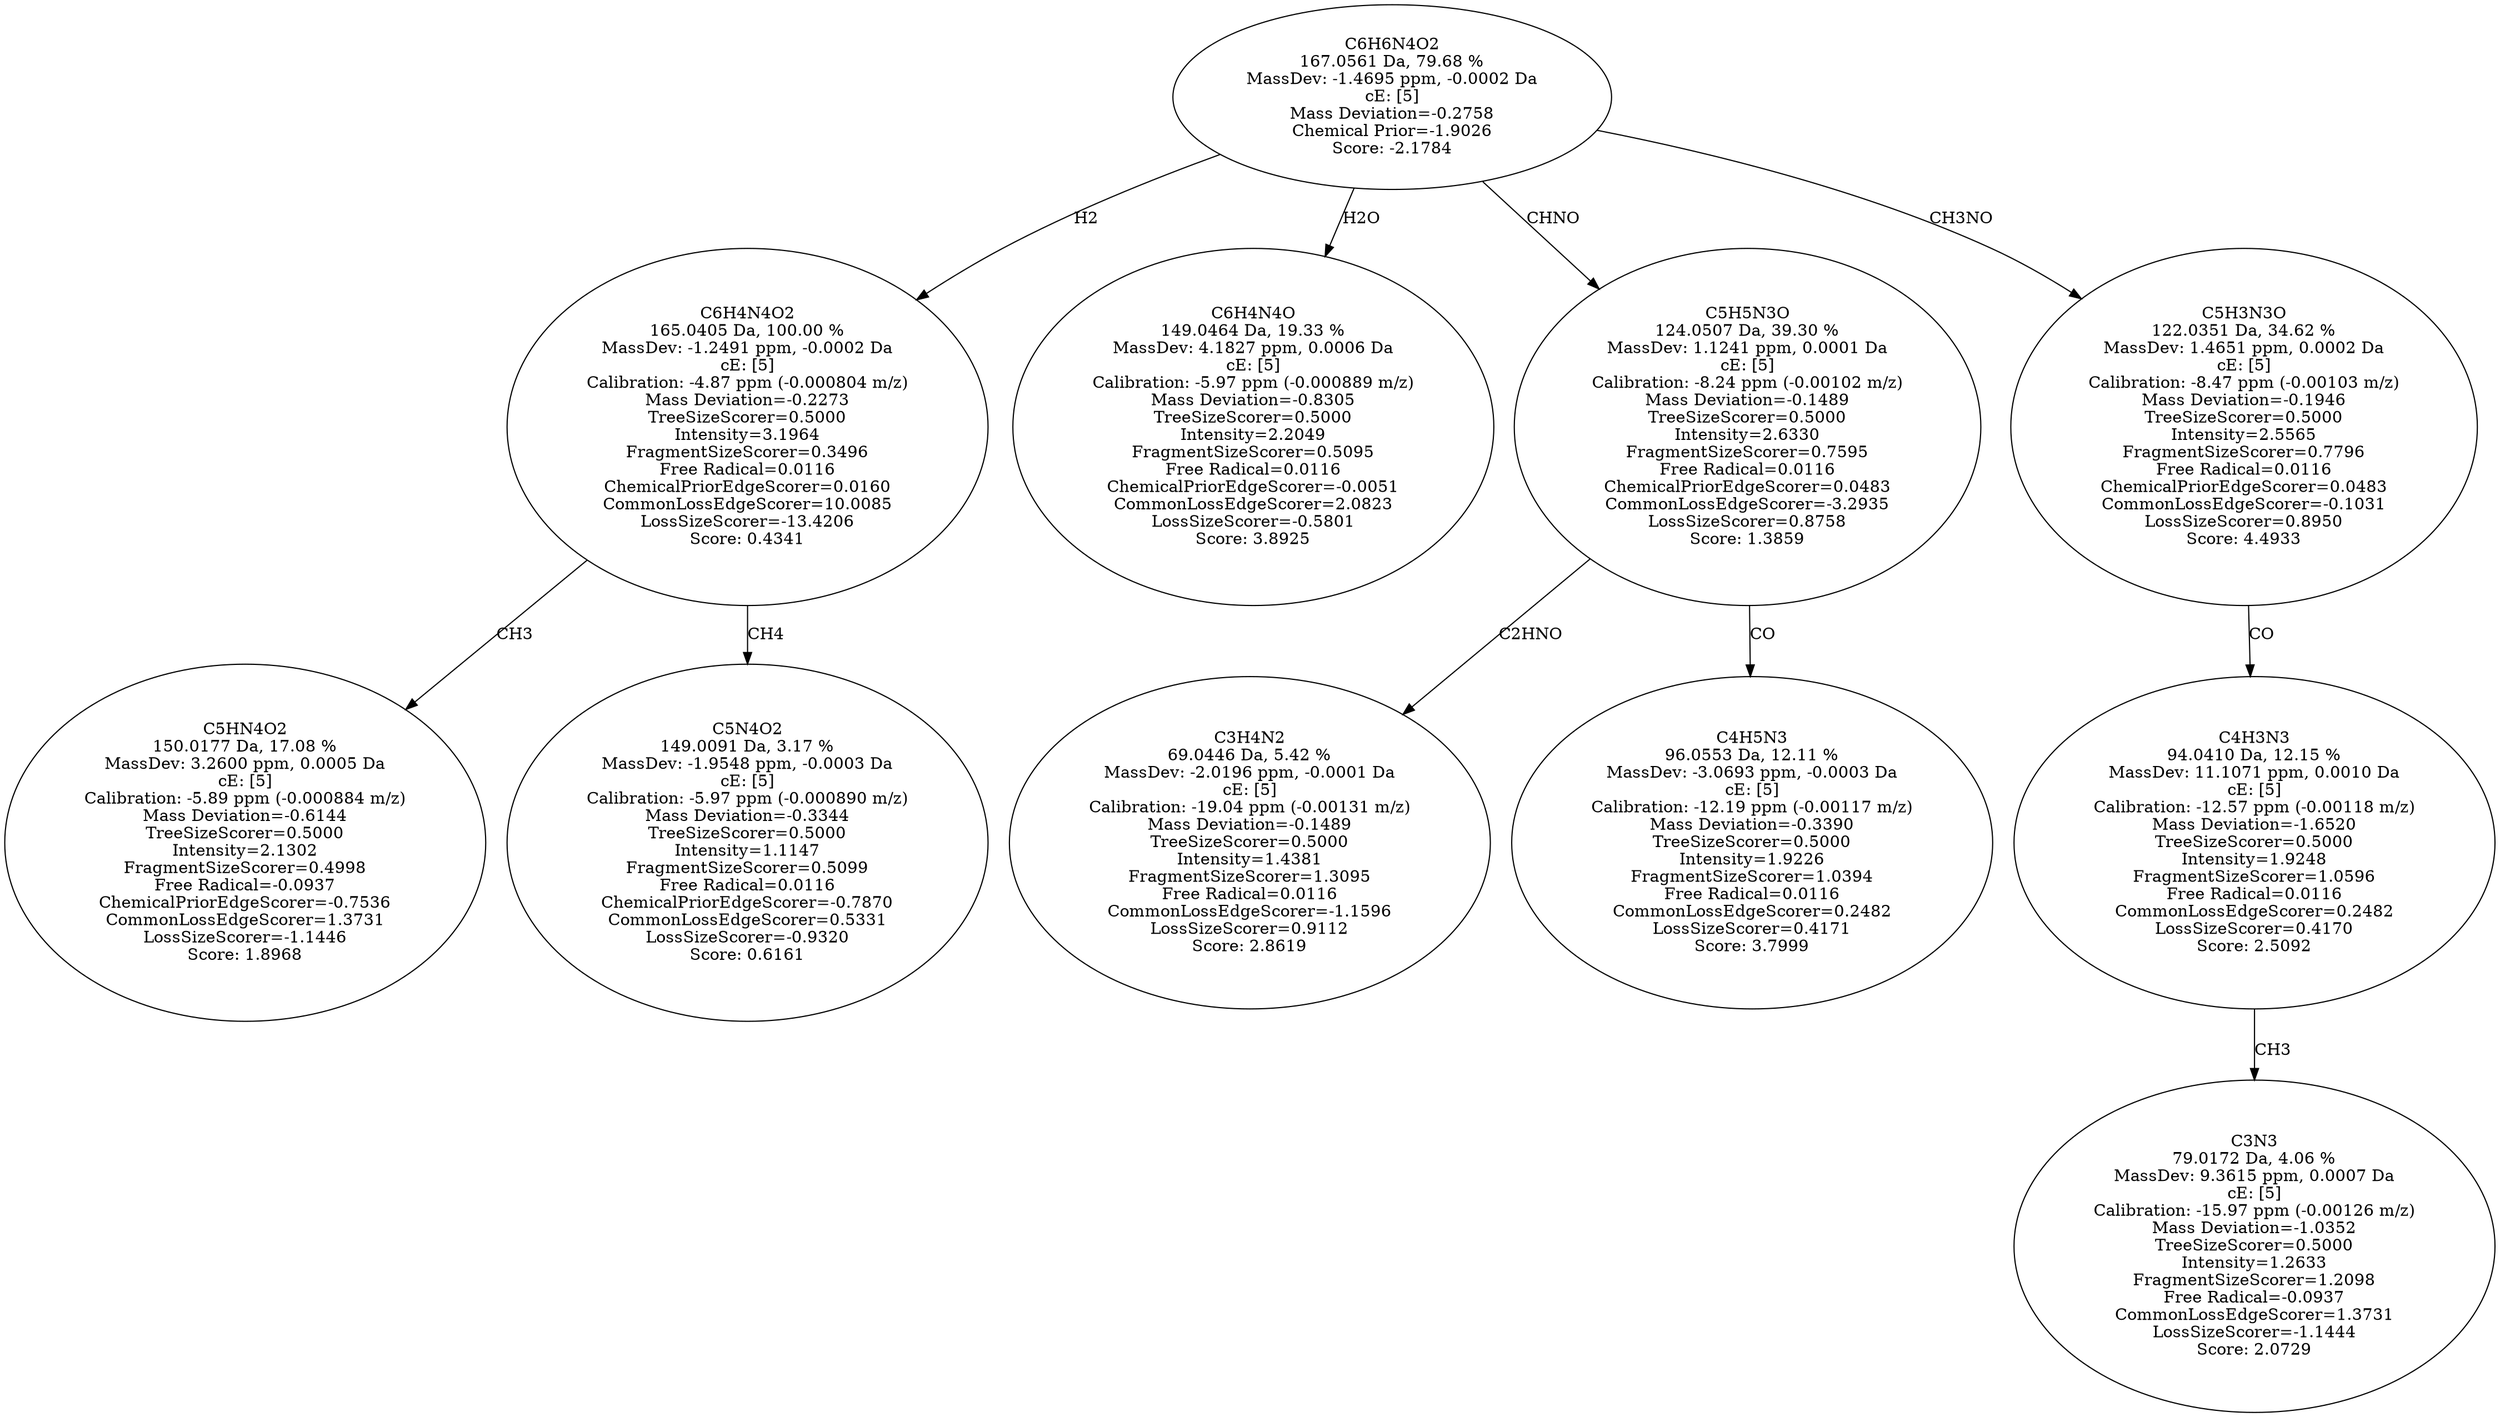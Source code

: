 strict digraph {
v1 [label="C5HN4O2\n150.0177 Da, 17.08 %\nMassDev: 3.2600 ppm, 0.0005 Da\ncE: [5]\nCalibration: -5.89 ppm (-0.000884 m/z)\nMass Deviation=-0.6144\nTreeSizeScorer=0.5000\nIntensity=2.1302\nFragmentSizeScorer=0.4998\nFree Radical=-0.0937\nChemicalPriorEdgeScorer=-0.7536\nCommonLossEdgeScorer=1.3731\nLossSizeScorer=-1.1446\nScore: 1.8968"];
v2 [label="C5N4O2\n149.0091 Da, 3.17 %\nMassDev: -1.9548 ppm, -0.0003 Da\ncE: [5]\nCalibration: -5.97 ppm (-0.000890 m/z)\nMass Deviation=-0.3344\nTreeSizeScorer=0.5000\nIntensity=1.1147\nFragmentSizeScorer=0.5099\nFree Radical=0.0116\nChemicalPriorEdgeScorer=-0.7870\nCommonLossEdgeScorer=0.5331\nLossSizeScorer=-0.9320\nScore: 0.6161"];
v3 [label="C6H4N4O2\n165.0405 Da, 100.00 %\nMassDev: -1.2491 ppm, -0.0002 Da\ncE: [5]\nCalibration: -4.87 ppm (-0.000804 m/z)\nMass Deviation=-0.2273\nTreeSizeScorer=0.5000\nIntensity=3.1964\nFragmentSizeScorer=0.3496\nFree Radical=0.0116\nChemicalPriorEdgeScorer=0.0160\nCommonLossEdgeScorer=10.0085\nLossSizeScorer=-13.4206\nScore: 0.4341"];
v4 [label="C6H4N4O\n149.0464 Da, 19.33 %\nMassDev: 4.1827 ppm, 0.0006 Da\ncE: [5]\nCalibration: -5.97 ppm (-0.000889 m/z)\nMass Deviation=-0.8305\nTreeSizeScorer=0.5000\nIntensity=2.2049\nFragmentSizeScorer=0.5095\nFree Radical=0.0116\nChemicalPriorEdgeScorer=-0.0051\nCommonLossEdgeScorer=2.0823\nLossSizeScorer=-0.5801\nScore: 3.8925"];
v5 [label="C3H4N2\n69.0446 Da, 5.42 %\nMassDev: -2.0196 ppm, -0.0001 Da\ncE: [5]\nCalibration: -19.04 ppm (-0.00131 m/z)\nMass Deviation=-0.1489\nTreeSizeScorer=0.5000\nIntensity=1.4381\nFragmentSizeScorer=1.3095\nFree Radical=0.0116\nCommonLossEdgeScorer=-1.1596\nLossSizeScorer=0.9112\nScore: 2.8619"];
v6 [label="C4H5N3\n96.0553 Da, 12.11 %\nMassDev: -3.0693 ppm, -0.0003 Da\ncE: [5]\nCalibration: -12.19 ppm (-0.00117 m/z)\nMass Deviation=-0.3390\nTreeSizeScorer=0.5000\nIntensity=1.9226\nFragmentSizeScorer=1.0394\nFree Radical=0.0116\nCommonLossEdgeScorer=0.2482\nLossSizeScorer=0.4171\nScore: 3.7999"];
v7 [label="C5H5N3O\n124.0507 Da, 39.30 %\nMassDev: 1.1241 ppm, 0.0001 Da\ncE: [5]\nCalibration: -8.24 ppm (-0.00102 m/z)\nMass Deviation=-0.1489\nTreeSizeScorer=0.5000\nIntensity=2.6330\nFragmentSizeScorer=0.7595\nFree Radical=0.0116\nChemicalPriorEdgeScorer=0.0483\nCommonLossEdgeScorer=-3.2935\nLossSizeScorer=0.8758\nScore: 1.3859"];
v8 [label="C3N3\n79.0172 Da, 4.06 %\nMassDev: 9.3615 ppm, 0.0007 Da\ncE: [5]\nCalibration: -15.97 ppm (-0.00126 m/z)\nMass Deviation=-1.0352\nTreeSizeScorer=0.5000\nIntensity=1.2633\nFragmentSizeScorer=1.2098\nFree Radical=-0.0937\nCommonLossEdgeScorer=1.3731\nLossSizeScorer=-1.1444\nScore: 2.0729"];
v9 [label="C4H3N3\n94.0410 Da, 12.15 %\nMassDev: 11.1071 ppm, 0.0010 Da\ncE: [5]\nCalibration: -12.57 ppm (-0.00118 m/z)\nMass Deviation=-1.6520\nTreeSizeScorer=0.5000\nIntensity=1.9248\nFragmentSizeScorer=1.0596\nFree Radical=0.0116\nCommonLossEdgeScorer=0.2482\nLossSizeScorer=0.4170\nScore: 2.5092"];
v10 [label="C5H3N3O\n122.0351 Da, 34.62 %\nMassDev: 1.4651 ppm, 0.0002 Da\ncE: [5]\nCalibration: -8.47 ppm (-0.00103 m/z)\nMass Deviation=-0.1946\nTreeSizeScorer=0.5000\nIntensity=2.5565\nFragmentSizeScorer=0.7796\nFree Radical=0.0116\nChemicalPriorEdgeScorer=0.0483\nCommonLossEdgeScorer=-0.1031\nLossSizeScorer=0.8950\nScore: 4.4933"];
v11 [label="C6H6N4O2\n167.0561 Da, 79.68 %\nMassDev: -1.4695 ppm, -0.0002 Da\ncE: [5]\nMass Deviation=-0.2758\nChemical Prior=-1.9026\nScore: -2.1784"];
v3 -> v1 [label="CH3"];
v3 -> v2 [label="CH4"];
v11 -> v3 [label="H2"];
v11 -> v4 [label="H2O"];
v7 -> v5 [label="C2HNO"];
v7 -> v6 [label="CO"];
v11 -> v7 [label="CHNO"];
v9 -> v8 [label="CH3"];
v10 -> v9 [label="CO"];
v11 -> v10 [label="CH3NO"];
}